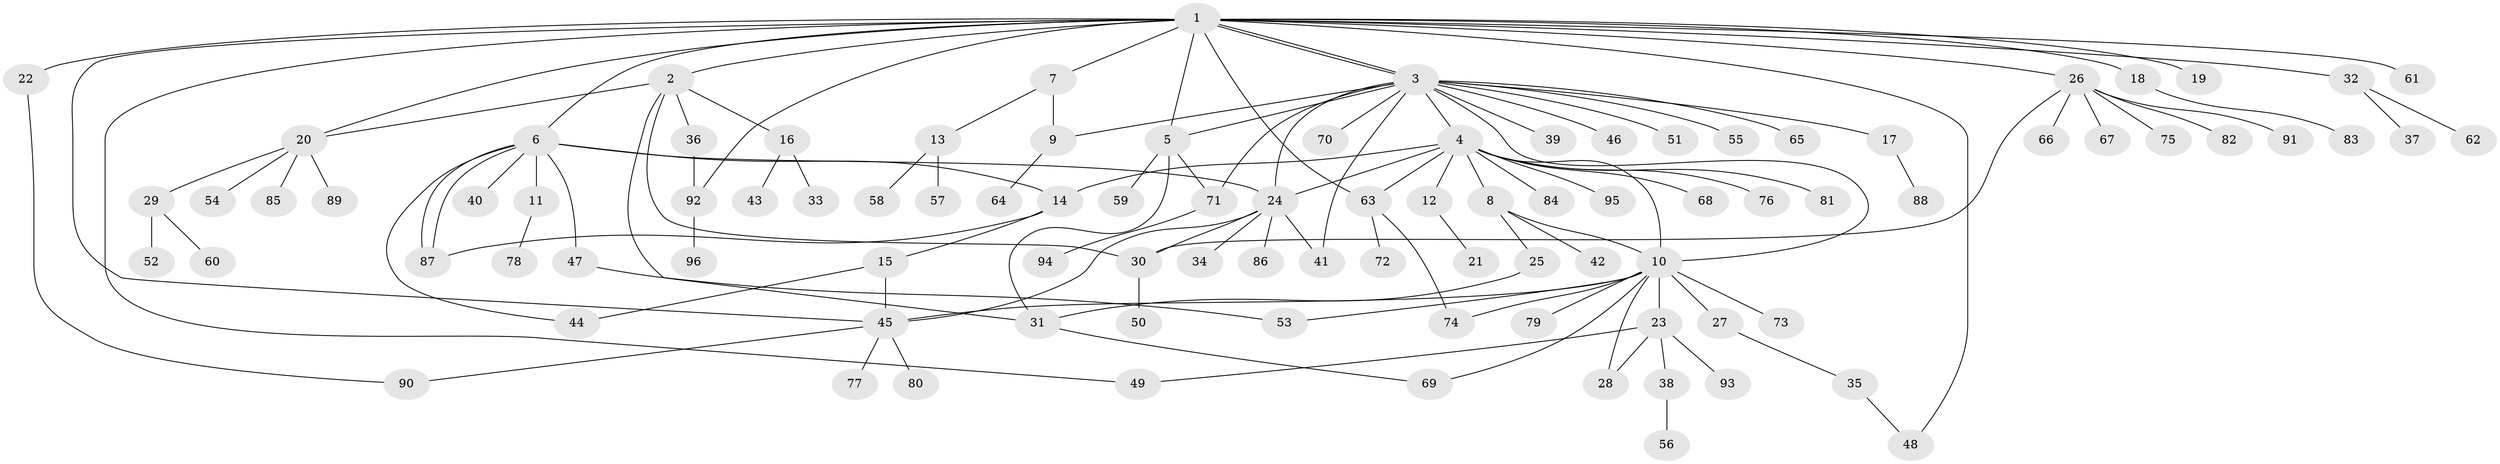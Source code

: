 // Generated by graph-tools (version 1.1) at 2025/11/02/27/25 16:11:10]
// undirected, 96 vertices, 125 edges
graph export_dot {
graph [start="1"]
  node [color=gray90,style=filled];
  1;
  2;
  3;
  4;
  5;
  6;
  7;
  8;
  9;
  10;
  11;
  12;
  13;
  14;
  15;
  16;
  17;
  18;
  19;
  20;
  21;
  22;
  23;
  24;
  25;
  26;
  27;
  28;
  29;
  30;
  31;
  32;
  33;
  34;
  35;
  36;
  37;
  38;
  39;
  40;
  41;
  42;
  43;
  44;
  45;
  46;
  47;
  48;
  49;
  50;
  51;
  52;
  53;
  54;
  55;
  56;
  57;
  58;
  59;
  60;
  61;
  62;
  63;
  64;
  65;
  66;
  67;
  68;
  69;
  70;
  71;
  72;
  73;
  74;
  75;
  76;
  77;
  78;
  79;
  80;
  81;
  82;
  83;
  84;
  85;
  86;
  87;
  88;
  89;
  90;
  91;
  92;
  93;
  94;
  95;
  96;
  1 -- 2;
  1 -- 3;
  1 -- 3;
  1 -- 5;
  1 -- 6;
  1 -- 7;
  1 -- 18;
  1 -- 19;
  1 -- 20;
  1 -- 22;
  1 -- 26;
  1 -- 32;
  1 -- 45;
  1 -- 48;
  1 -- 49;
  1 -- 61;
  1 -- 63;
  1 -- 92;
  2 -- 16;
  2 -- 20;
  2 -- 30;
  2 -- 31;
  2 -- 36;
  3 -- 4;
  3 -- 5;
  3 -- 9;
  3 -- 10;
  3 -- 17;
  3 -- 24;
  3 -- 39;
  3 -- 41;
  3 -- 46;
  3 -- 51;
  3 -- 55;
  3 -- 65;
  3 -- 70;
  3 -- 71;
  4 -- 8;
  4 -- 10;
  4 -- 12;
  4 -- 14;
  4 -- 24;
  4 -- 63;
  4 -- 68;
  4 -- 76;
  4 -- 81;
  4 -- 84;
  4 -- 95;
  5 -- 31;
  5 -- 59;
  5 -- 71;
  6 -- 11;
  6 -- 14;
  6 -- 24;
  6 -- 40;
  6 -- 44;
  6 -- 47;
  6 -- 87;
  6 -- 87;
  7 -- 9;
  7 -- 13;
  8 -- 10;
  8 -- 25;
  8 -- 42;
  9 -- 64;
  10 -- 23;
  10 -- 27;
  10 -- 28;
  10 -- 45;
  10 -- 53;
  10 -- 69;
  10 -- 73;
  10 -- 74;
  10 -- 79;
  11 -- 78;
  12 -- 21;
  13 -- 57;
  13 -- 58;
  14 -- 15;
  14 -- 87;
  15 -- 44;
  15 -- 45;
  16 -- 33;
  16 -- 43;
  17 -- 88;
  18 -- 83;
  20 -- 29;
  20 -- 54;
  20 -- 85;
  20 -- 89;
  22 -- 90;
  23 -- 28;
  23 -- 38;
  23 -- 49;
  23 -- 93;
  24 -- 30;
  24 -- 34;
  24 -- 41;
  24 -- 45;
  24 -- 86;
  25 -- 31;
  26 -- 30;
  26 -- 66;
  26 -- 67;
  26 -- 75;
  26 -- 82;
  26 -- 91;
  27 -- 35;
  29 -- 52;
  29 -- 60;
  30 -- 50;
  31 -- 69;
  32 -- 37;
  32 -- 62;
  35 -- 48;
  36 -- 92;
  38 -- 56;
  45 -- 77;
  45 -- 80;
  45 -- 90;
  47 -- 53;
  63 -- 72;
  63 -- 74;
  71 -- 94;
  92 -- 96;
}
